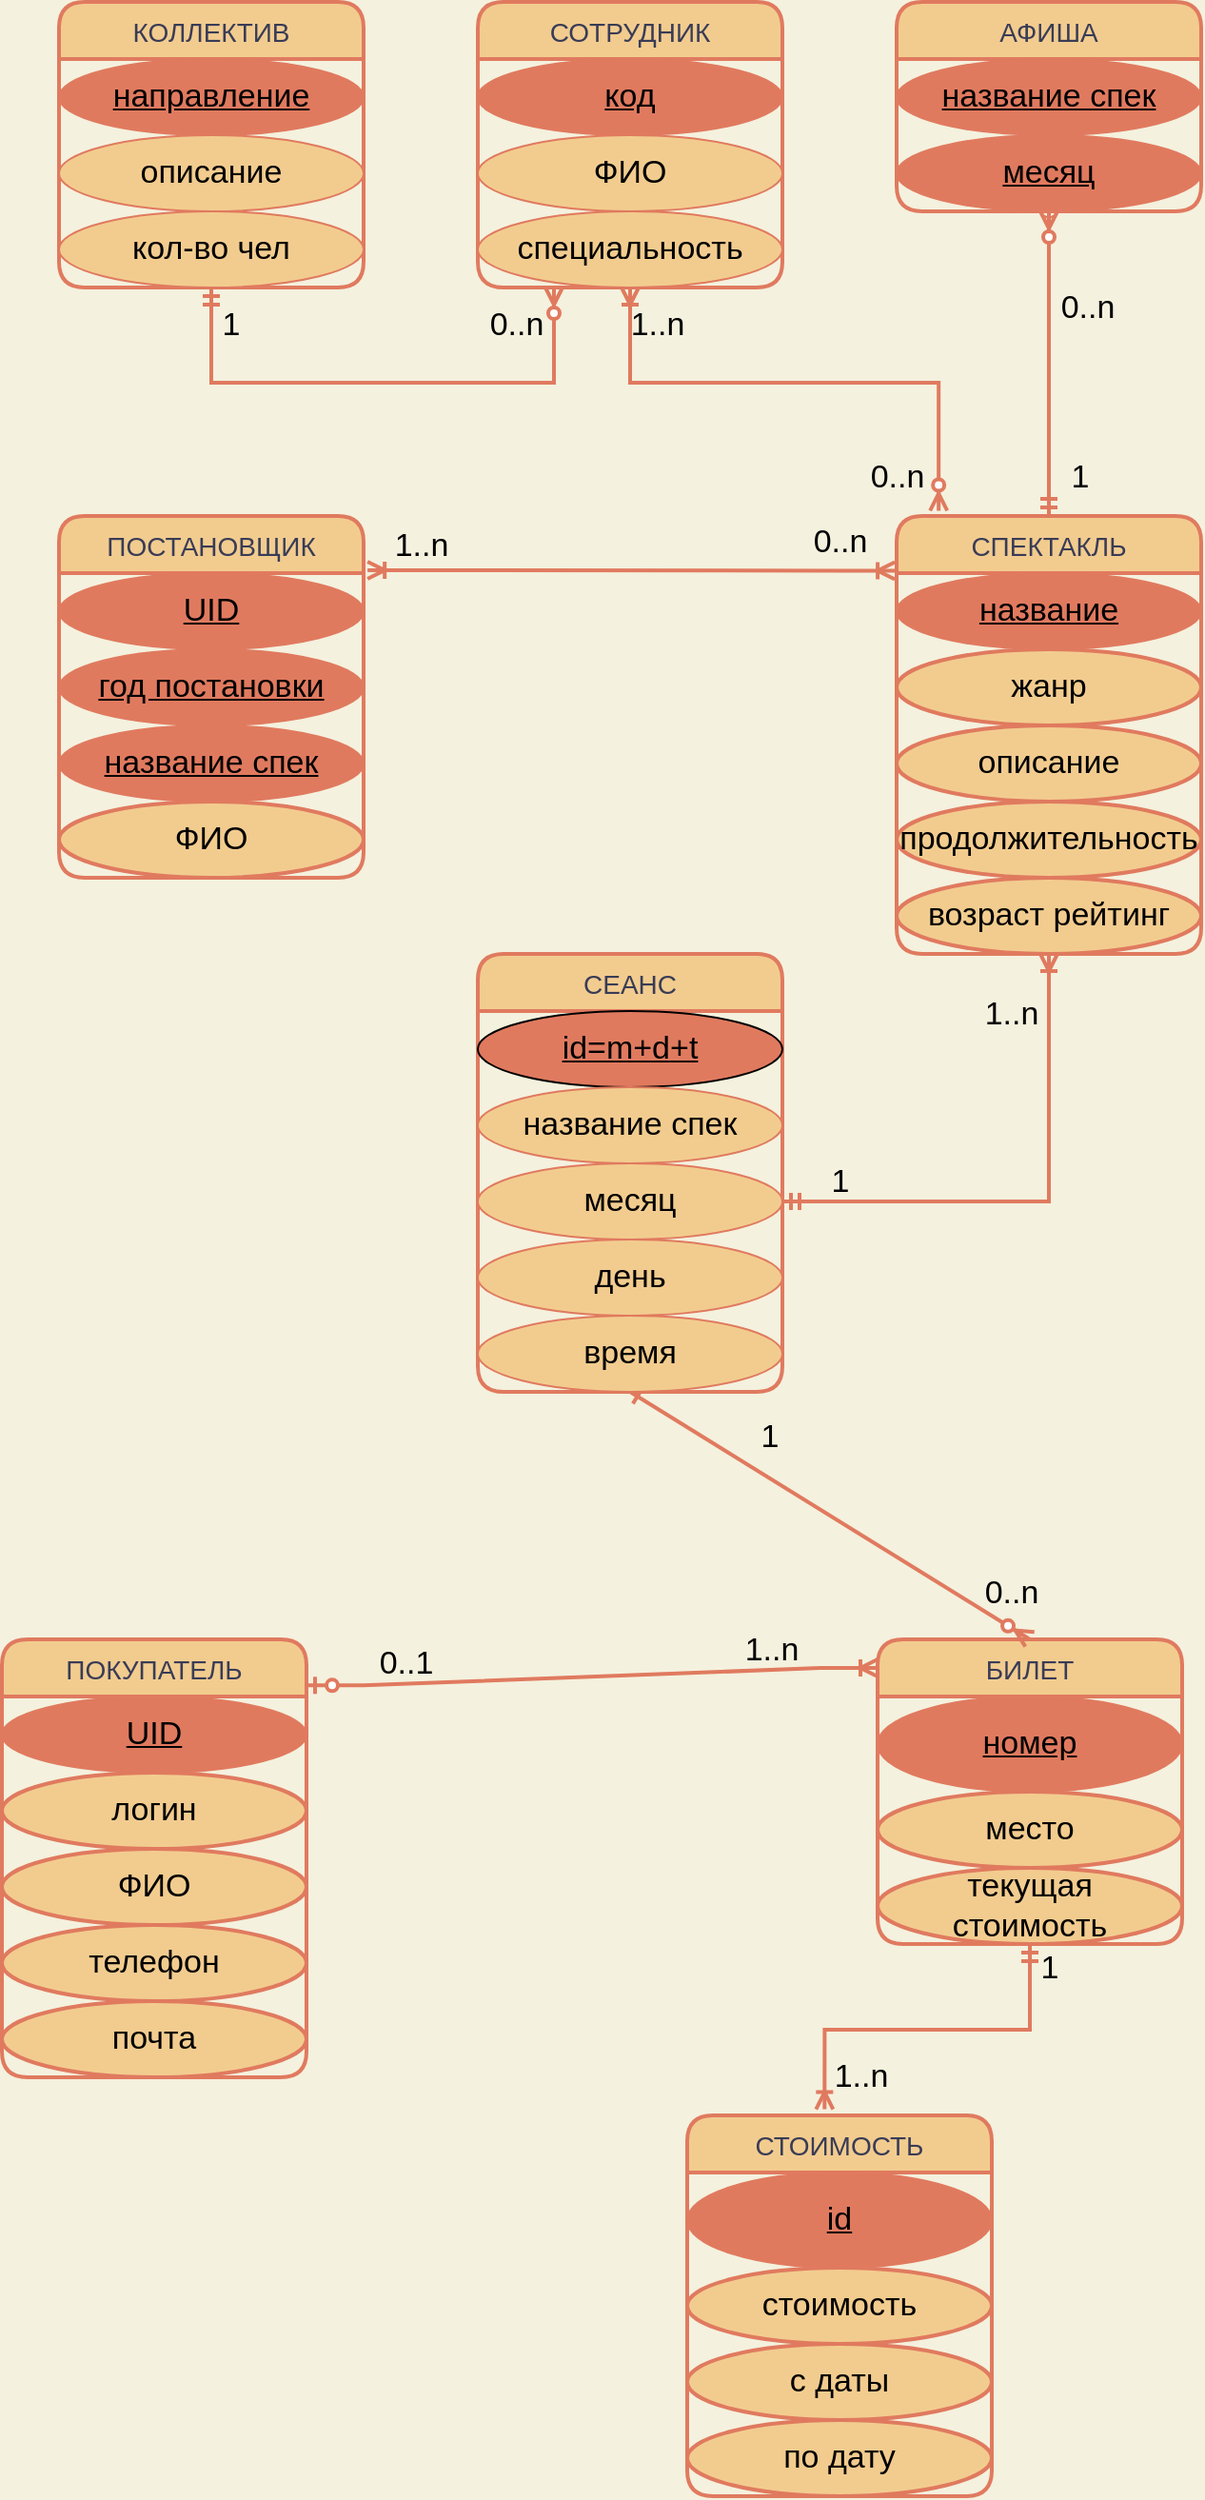 <mxfile version="14.7.4" type="embed"><diagram id="0JC14aYGaywMRRyioeJ0" name="Page-1"><mxGraphModel dx="486" dy="538" grid="1" gridSize="10" guides="1" tooltips="1" connect="1" arrows="1" fold="1" page="1" pageScale="1" pageWidth="827" pageHeight="1169" background="#F4F1DE" math="0" shadow="0"><root><mxCell id="0"/><mxCell id="1" parent="0"/><mxCell id="OKaJMd2PWV-_dP1DHxQt-1" value="КОЛЛЕКТИВ" style="swimlane;childLayout=stackLayout;horizontal=1;startSize=30;horizontalStack=0;rounded=1;fontSize=14;fontStyle=0;strokeWidth=2;resizeParent=0;resizeLast=1;shadow=0;dashed=0;align=center;fillColor=#F2CC8F;strokeColor=#E07A5F;fontColor=#393C56;" parent="1" vertex="1"><mxGeometry x="80" y="40" width="160" height="150" as="geometry"/></mxCell><mxCell id="OKaJMd2PWV-_dP1DHxQt-54" value="направление" style="ellipse;whiteSpace=wrap;html=1;align=center;fontStyle=4;rounded=0;labelBackgroundColor=none;sketch=0;fontSize=17;fontColor=default;strokeColor=#E07A5F;fillColor=#E07A5F;" parent="OKaJMd2PWV-_dP1DHxQt-1" vertex="1"><mxGeometry y="30" width="160" height="40" as="geometry"/></mxCell><mxCell id="OKaJMd2PWV-_dP1DHxQt-55" value="описание" style="ellipse;whiteSpace=wrap;html=1;align=center;rounded=0;labelBackgroundColor=none;sketch=0;fontSize=17;fontColor=default;strokeColor=#E07A5F;fillColor=#F2CC8F;" parent="OKaJMd2PWV-_dP1DHxQt-1" vertex="1"><mxGeometry y="70" width="160" height="40" as="geometry"/></mxCell><mxCell id="OKaJMd2PWV-_dP1DHxQt-61" value="кол-во чел" style="ellipse;whiteSpace=wrap;html=1;align=center;rounded=0;labelBackgroundColor=none;sketch=0;fontSize=17;fontColor=default;strokeColor=#E07A5F;fillColor=#F2CC8F;" parent="OKaJMd2PWV-_dP1DHxQt-1" vertex="1"><mxGeometry y="110" width="160" height="40" as="geometry"/></mxCell><mxCell id="OKaJMd2PWV-_dP1DHxQt-5" value="СОТРУДНИК" style="swimlane;childLayout=stackLayout;horizontal=1;startSize=30;horizontalStack=0;rounded=1;fontSize=14;fontStyle=0;strokeWidth=2;resizeParent=0;resizeLast=1;shadow=0;dashed=0;align=center;fillColor=#F2CC8F;strokeColor=#E07A5F;fontColor=#393C56;" parent="1" vertex="1"><mxGeometry x="300" y="40" width="160" height="150" as="geometry"/></mxCell><mxCell id="OKaJMd2PWV-_dP1DHxQt-62" value="код" style="ellipse;whiteSpace=wrap;html=1;align=center;fontStyle=4;rounded=0;labelBackgroundColor=none;sketch=0;fontSize=17;fontColor=default;strokeColor=#E07A5F;fillColor=#E07A5F;" parent="OKaJMd2PWV-_dP1DHxQt-5" vertex="1"><mxGeometry y="30" width="160" height="40" as="geometry"/></mxCell><mxCell id="OKaJMd2PWV-_dP1DHxQt-64" value="ФИО" style="ellipse;whiteSpace=wrap;html=1;align=center;rounded=0;labelBackgroundColor=none;sketch=0;fontSize=17;fontColor=default;strokeColor=#E07A5F;fillColor=#F2CC8F;" parent="OKaJMd2PWV-_dP1DHxQt-5" vertex="1"><mxGeometry y="70" width="160" height="40" as="geometry"/></mxCell><mxCell id="OKaJMd2PWV-_dP1DHxQt-67" value="специальность" style="ellipse;whiteSpace=wrap;html=1;align=center;rounded=0;labelBackgroundColor=none;sketch=0;fontSize=17;fontColor=default;strokeColor=#E07A5F;fillColor=#F2CC8F;" parent="OKaJMd2PWV-_dP1DHxQt-5" vertex="1"><mxGeometry y="110" width="160" height="40" as="geometry"/></mxCell><mxCell id="OKaJMd2PWV-_dP1DHxQt-7" value="СПЕКТАКЛЬ" style="swimlane;childLayout=stackLayout;horizontal=1;startSize=30;horizontalStack=0;rounded=1;fontSize=14;fontStyle=0;strokeWidth=2;resizeParent=0;resizeLast=1;shadow=0;dashed=0;align=center;fillColor=#F2CC8F;strokeColor=#E07A5F;fontColor=#393C56;" parent="1" vertex="1"><mxGeometry x="520" y="310" width="160" height="230" as="geometry"/></mxCell><mxCell id="OKaJMd2PWV-_dP1DHxQt-102" value="название" style="ellipse;whiteSpace=wrap;html=1;align=center;fontStyle=4;rounded=0;labelBackgroundColor=none;sketch=0;fontSize=17;fontColor=default;strokeColor=#E07A5F;fillColor=#E07A5F;" parent="OKaJMd2PWV-_dP1DHxQt-7" vertex="1"><mxGeometry y="30" width="160" height="40" as="geometry"/></mxCell><mxCell id="OKaJMd2PWV-_dP1DHxQt-110" value="жанр" style="ellipse;whiteSpace=wrap;html=1;align=center;rounded=0;labelBackgroundColor=none;sketch=0;fontSize=17;fontColor=#000000;strokeColor=#E07A5F;strokeWidth=2;fillColor=#F2CC8F;gradientColor=none;" parent="OKaJMd2PWV-_dP1DHxQt-7" vertex="1"><mxGeometry y="70" width="160" height="40" as="geometry"/></mxCell><mxCell id="OKaJMd2PWV-_dP1DHxQt-112" value="описание" style="ellipse;whiteSpace=wrap;html=1;align=center;rounded=0;labelBackgroundColor=none;sketch=0;fontSize=17;fontColor=#000000;strokeColor=#E07A5F;strokeWidth=2;fillColor=#F2CC8F;gradientColor=none;" parent="OKaJMd2PWV-_dP1DHxQt-7" vertex="1"><mxGeometry y="110" width="160" height="40" as="geometry"/></mxCell><mxCell id="OKaJMd2PWV-_dP1DHxQt-109" value="продолжительность" style="ellipse;whiteSpace=wrap;html=1;align=center;rounded=0;labelBackgroundColor=none;sketch=0;fontSize=17;fontColor=#000000;strokeColor=#E07A5F;strokeWidth=2;fillColor=#F2CC8F;gradientColor=none;" parent="OKaJMd2PWV-_dP1DHxQt-7" vertex="1"><mxGeometry y="150" width="160" height="40" as="geometry"/></mxCell><mxCell id="OKaJMd2PWV-_dP1DHxQt-113" value="возраст рейтинг" style="ellipse;whiteSpace=wrap;html=1;align=center;rounded=0;labelBackgroundColor=none;sketch=0;fontSize=17;fontColor=#000000;strokeColor=#E07A5F;strokeWidth=2;fillColor=#F2CC8F;gradientColor=none;" parent="OKaJMd2PWV-_dP1DHxQt-7" vertex="1"><mxGeometry y="190" width="160" height="40" as="geometry"/></mxCell><mxCell id="OKaJMd2PWV-_dP1DHxQt-15" value="ПОСТАНОВЩИК" style="swimlane;childLayout=stackLayout;horizontal=1;startSize=30;horizontalStack=0;rounded=1;fontSize=14;fontStyle=0;strokeWidth=2;resizeParent=0;resizeLast=1;shadow=0;dashed=0;align=center;fillColor=#F2CC8F;strokeColor=#E07A5F;fontColor=#393C56;" parent="1" vertex="1"><mxGeometry x="80" y="310" width="160" height="190" as="geometry"/></mxCell><mxCell id="OKaJMd2PWV-_dP1DHxQt-116" value="UID" style="ellipse;whiteSpace=wrap;html=1;align=center;fontStyle=4;rounded=0;labelBackgroundColor=none;sketch=0;fontSize=17;fontColor=default;strokeColor=#E07A5F;fillColor=#E07A5F;" parent="OKaJMd2PWV-_dP1DHxQt-15" vertex="1"><mxGeometry y="30" width="160" height="40" as="geometry"/></mxCell><mxCell id="OKaJMd2PWV-_dP1DHxQt-118" value="год постановки" style="ellipse;whiteSpace=wrap;html=1;align=center;fontStyle=4;rounded=0;labelBackgroundColor=none;sketch=0;fontSize=17;fontColor=default;strokeColor=#E07A5F;fillColor=#E07A5F;" parent="OKaJMd2PWV-_dP1DHxQt-15" vertex="1"><mxGeometry y="70" width="160" height="40" as="geometry"/></mxCell><mxCell id="OKaJMd2PWV-_dP1DHxQt-117" value="название спек" style="ellipse;whiteSpace=wrap;html=1;align=center;fontStyle=4;rounded=0;labelBackgroundColor=none;sketch=0;fontSize=17;fontColor=default;strokeColor=#E07A5F;fillColor=#E07A5F;" parent="OKaJMd2PWV-_dP1DHxQt-15" vertex="1"><mxGeometry y="110" width="160" height="40" as="geometry"/></mxCell><mxCell id="OKaJMd2PWV-_dP1DHxQt-126" value="ФИО" style="ellipse;whiteSpace=wrap;html=1;align=center;rounded=0;labelBackgroundColor=none;sketch=0;fontSize=17;fontColor=#000000;strokeColor=#E07A5F;strokeWidth=2;fillColor=#F2CC8F;gradientColor=none;" parent="OKaJMd2PWV-_dP1DHxQt-15" vertex="1"><mxGeometry y="150" width="160" height="40" as="geometry"/></mxCell><mxCell id="OKaJMd2PWV-_dP1DHxQt-9" value="АФИША" style="swimlane;childLayout=stackLayout;horizontal=1;startSize=30;horizontalStack=0;rounded=1;fontSize=14;fontStyle=0;strokeWidth=2;resizeParent=0;resizeLast=1;shadow=0;dashed=0;align=center;fillColor=#F2CC8F;strokeColor=#E07A5F;fontColor=#393C56;" parent="1" vertex="1"><mxGeometry x="520" y="40" width="160" height="110" as="geometry"><mxRectangle x="520" y="40" width="80" height="30" as="alternateBounds"/></mxGeometry></mxCell><mxCell id="OKaJMd2PWV-_dP1DHxQt-23" style="edgeStyle=none;rounded=0;orthogonalLoop=1;jettySize=auto;html=1;startArrow=classic;startFill=0;endArrow=none;endFill=0;labelBackgroundColor=#F4F1DE;strokeColor=#E07A5F;fontColor=#393C56;" parent="OKaJMd2PWV-_dP1DHxQt-9" target="OKaJMd2PWV-_dP1DHxQt-9" edge="1"><mxGeometry relative="1" as="geometry"><mxPoint x="80" y="120" as="sourcePoint"/></mxGeometry></mxCell><mxCell id="OKaJMd2PWV-_dP1DHxQt-74" value="название спек" style="ellipse;whiteSpace=wrap;html=1;align=center;rounded=0;labelBackgroundColor=none;sketch=0;fontSize=17;fontColor=default;strokeColor=#E07A5F;fillColor=#E07A5F;fontStyle=4" parent="OKaJMd2PWV-_dP1DHxQt-9" vertex="1"><mxGeometry y="30" width="160" height="40" as="geometry"/></mxCell><mxCell id="OKaJMd2PWV-_dP1DHxQt-85" value="месяц" style="ellipse;whiteSpace=wrap;html=1;align=center;fontStyle=4;rounded=0;labelBackgroundColor=none;sketch=0;fontSize=17;fontColor=default;strokeColor=#E07A5F;fillColor=#E07A5F;" parent="OKaJMd2PWV-_dP1DHxQt-9" vertex="1"><mxGeometry y="70" width="160" height="40" as="geometry"/></mxCell><mxCell id="13" style="edgeStyle=orthogonalEdgeStyle;rounded=0;orthogonalLoop=1;jettySize=auto;html=1;exitX=0.5;exitY=1;exitDx=0;exitDy=0;" edge="1" parent="OKaJMd2PWV-_dP1DHxQt-9" source="OKaJMd2PWV-_dP1DHxQt-85" target="OKaJMd2PWV-_dP1DHxQt-85"><mxGeometry relative="1" as="geometry"/></mxCell><mxCell id="OKaJMd2PWV-_dP1DHxQt-20" value="ПОКУПАТЕЛЬ" style="swimlane;childLayout=stackLayout;horizontal=1;startSize=30;horizontalStack=0;rounded=1;fontSize=14;fontStyle=0;strokeWidth=2;resizeParent=0;resizeLast=1;shadow=0;dashed=0;align=center;fillColor=#F2CC8F;strokeColor=#E07A5F;fontColor=#393C56;" parent="1" vertex="1"><mxGeometry x="50" y="900" width="160" height="230" as="geometry"/></mxCell><mxCell id="OKaJMd2PWV-_dP1DHxQt-130" value="UID" style="ellipse;whiteSpace=wrap;html=1;align=center;fontStyle=4;rounded=0;labelBackgroundColor=none;sketch=0;fontSize=17;fontColor=default;strokeColor=#E07A5F;fillColor=#E07A5F;" parent="OKaJMd2PWV-_dP1DHxQt-20" vertex="1"><mxGeometry y="30" width="160" height="40" as="geometry"/></mxCell><mxCell id="OKaJMd2PWV-_dP1DHxQt-132" value="логин" style="ellipse;whiteSpace=wrap;html=1;align=center;rounded=0;labelBackgroundColor=none;sketch=0;fontSize=17;fontColor=#000000;strokeColor=#E07A5F;strokeWidth=2;fillColor=#F2CC8F;gradientColor=none;" parent="OKaJMd2PWV-_dP1DHxQt-20" vertex="1"><mxGeometry y="70" width="160" height="40" as="geometry"/></mxCell><mxCell id="OKaJMd2PWV-_dP1DHxQt-137" value="ФИО" style="ellipse;whiteSpace=wrap;html=1;align=center;rounded=0;labelBackgroundColor=none;sketch=0;fontSize=17;fontColor=#000000;strokeColor=#E07A5F;strokeWidth=2;fillColor=#F2CC8F;gradientColor=none;" parent="OKaJMd2PWV-_dP1DHxQt-20" vertex="1"><mxGeometry y="110" width="160" height="40" as="geometry"/></mxCell><mxCell id="OKaJMd2PWV-_dP1DHxQt-134" value="телефон" style="ellipse;whiteSpace=wrap;html=1;align=center;rounded=0;labelBackgroundColor=none;sketch=0;fontSize=17;fontColor=#000000;strokeColor=#E07A5F;strokeWidth=2;fillColor=#F2CC8F;gradientColor=none;" parent="OKaJMd2PWV-_dP1DHxQt-20" vertex="1"><mxGeometry y="150" width="160" height="40" as="geometry"/></mxCell><mxCell id="14" value="почта" style="ellipse;whiteSpace=wrap;html=1;align=center;rounded=0;labelBackgroundColor=none;sketch=0;fontSize=17;fontColor=#000000;strokeColor=#E07A5F;strokeWidth=2;fillColor=#F2CC8F;gradientColor=none;" vertex="1" parent="OKaJMd2PWV-_dP1DHxQt-20"><mxGeometry y="190" width="160" height="40" as="geometry"/></mxCell><mxCell id="OKaJMd2PWV-_dP1DHxQt-18" value="БИЛЕТ" style="swimlane;childLayout=stackLayout;horizontal=1;startSize=30;horizontalStack=0;rounded=1;fontSize=14;fontStyle=0;strokeWidth=2;resizeParent=0;resizeLast=1;shadow=0;dashed=0;align=center;fillColor=#F2CC8F;strokeColor=#E07A5F;swimlaneFillColor=none;fontColor=#393C56;" parent="1" vertex="1"><mxGeometry x="510" y="900" width="160" height="160" as="geometry"/></mxCell><mxCell id="OKaJMd2PWV-_dP1DHxQt-138" value="номер" style="ellipse;whiteSpace=wrap;html=1;align=center;fontStyle=4;rounded=0;labelBackgroundColor=none;sketch=0;fontSize=17;fontColor=default;strokeColor=#E07A5F;fillColor=#E07A5F;" parent="OKaJMd2PWV-_dP1DHxQt-18" vertex="1"><mxGeometry y="30" width="160" height="50" as="geometry"/></mxCell><mxCell id="OKaJMd2PWV-_dP1DHxQt-142" value="место" style="ellipse;whiteSpace=wrap;html=1;align=center;rounded=0;labelBackgroundColor=none;sketch=0;fontSize=17;fontColor=#000000;strokeColor=#E07A5F;strokeWidth=2;fillColor=#F2CC8F;gradientColor=none;" parent="OKaJMd2PWV-_dP1DHxQt-18" vertex="1"><mxGeometry y="80" width="160" height="40" as="geometry"/></mxCell><mxCell id="OKaJMd2PWV-_dP1DHxQt-157" value="текущая&lt;br&gt;стоимость" style="ellipse;whiteSpace=wrap;html=1;align=center;rounded=0;labelBackgroundColor=none;sketch=0;fontSize=17;fontColor=#000000;strokeColor=#E07A5F;strokeWidth=2;fillColor=#F2CC8F;gradientColor=none;" parent="OKaJMd2PWV-_dP1DHxQt-18" vertex="1"><mxGeometry y="120" width="160" height="40" as="geometry"/></mxCell><mxCell id="OKaJMd2PWV-_dP1DHxQt-22" value="" style="edgeStyle=entityRelationEdgeStyle;fontSize=12;html=1;endArrow=ERoneToMany;startArrow=ERoneToMany;rounded=0;entryX=-0.006;entryY=0.125;entryDx=0;entryDy=0;entryPerimeter=0;labelBackgroundColor=#F4F1DE;strokeColor=#E07A5F;fontColor=#393C56;strokeWidth=2;exitX=1.013;exitY=0.15;exitDx=0;exitDy=0;exitPerimeter=0;" parent="1" source="OKaJMd2PWV-_dP1DHxQt-15" target="OKaJMd2PWV-_dP1DHxQt-7" edge="1"><mxGeometry width="100" height="100" relative="1" as="geometry"><mxPoint x="290" y="330" as="sourcePoint"/><mxPoint x="370" y="360" as="targetPoint"/></mxGeometry></mxCell><mxCell id="OKaJMd2PWV-_dP1DHxQt-43" value="1..n" style="edgeLabel;html=1;align=center;verticalAlign=middle;resizable=0;points=[];fontSize=17;fontColor=default;labelBackgroundColor=none;" parent="OKaJMd2PWV-_dP1DHxQt-22" vertex="1" connectable="0"><mxGeometry x="-0.8" y="2" relative="1" as="geometry"><mxPoint y="-11" as="offset"/></mxGeometry></mxCell><mxCell id="OKaJMd2PWV-_dP1DHxQt-44" value="0..n" style="edgeLabel;html=1;align=center;verticalAlign=middle;resizable=0;points=[];fontSize=17;fontColor=default;labelBackgroundColor=none;" parent="OKaJMd2PWV-_dP1DHxQt-22" vertex="1" connectable="0"><mxGeometry x="0.828" y="-1" relative="1" as="geometry"><mxPoint x="-5" y="-16" as="offset"/></mxGeometry></mxCell><mxCell id="OKaJMd2PWV-_dP1DHxQt-27" value="" style="edgeStyle=orthogonalEdgeStyle;fontSize=12;html=1;endArrow=ERzeroToMany;startArrow=ERmandOne;rounded=0;entryX=0.25;entryY=1;entryDx=0;entryDy=0;exitX=0.5;exitY=1;exitDx=0;exitDy=0;labelBackgroundColor=#F4F1DE;strokeColor=#E07A5F;fontColor=#393C56;strokeWidth=2;" parent="1" source="OKaJMd2PWV-_dP1DHxQt-1" target="OKaJMd2PWV-_dP1DHxQt-5" edge="1"><mxGeometry width="100" height="100" relative="1" as="geometry"><mxPoint x="242.08" y="106.99" as="sourcePoint"/><mxPoint x="390" y="70" as="targetPoint"/><Array as="points"><mxPoint x="160" y="240"/><mxPoint x="340" y="240"/></Array></mxGeometry></mxCell><mxCell id="OKaJMd2PWV-_dP1DHxQt-41" value="1" style="edgeLabel;html=1;align=center;verticalAlign=middle;resizable=0;points=[];fontSize=17;fontColor=default;labelBackgroundColor=none;" parent="OKaJMd2PWV-_dP1DHxQt-27" vertex="1" connectable="0"><mxGeometry x="-0.765" y="4" relative="1" as="geometry"><mxPoint x="6" y="-13" as="offset"/></mxGeometry></mxCell><mxCell id="OKaJMd2PWV-_dP1DHxQt-42" value="0..n" style="edgeLabel;html=1;align=center;verticalAlign=middle;resizable=0;points=[];fontSize=17;fontColor=default;labelBackgroundColor=none;" parent="OKaJMd2PWV-_dP1DHxQt-27" vertex="1" connectable="0"><mxGeometry x="0.562" relative="1" as="geometry"><mxPoint x="-9" y="-30" as="offset"/></mxGeometry></mxCell><mxCell id="OKaJMd2PWV-_dP1DHxQt-28" value="" style="edgeStyle=entityRelationEdgeStyle;fontSize=12;html=1;endArrow=ERoneToMany;startArrow=ERzeroToOne;rounded=0;entryX=0;entryY=0.094;entryDx=0;entryDy=0;labelBackgroundColor=#F4F1DE;strokeColor=#E07A5F;fontColor=#393C56;strokeWidth=2;verticalAlign=top;entryPerimeter=0;exitX=1;exitY=0.105;exitDx=0;exitDy=0;exitPerimeter=0;startFill=1;" parent="1" source="OKaJMd2PWV-_dP1DHxQt-20" target="OKaJMd2PWV-_dP1DHxQt-18" edge="1"><mxGeometry width="100" height="100" relative="1" as="geometry"><mxPoint x="260" y="930" as="sourcePoint"/><mxPoint x="450" y="540" as="targetPoint"/></mxGeometry></mxCell><mxCell id="OKaJMd2PWV-_dP1DHxQt-30" value="0..1" style="edgeLabel;align=center;verticalAlign=middle;resizable=0;points=[];fontColor=default;fontSize=17;horizontal=1;labelBackgroundColor=none;html=1;" parent="OKaJMd2PWV-_dP1DHxQt-28" vertex="1" connectable="0"><mxGeometry x="-0.62" y="2" relative="1" as="geometry"><mxPoint x="-5" y="-8" as="offset"/></mxGeometry></mxCell><mxCell id="OKaJMd2PWV-_dP1DHxQt-32" value="1..n" style="edgeLabel;html=1;align=center;verticalAlign=middle;resizable=0;points=[];fontSize=17;fontColor=default;labelBackgroundColor=none;" parent="OKaJMd2PWV-_dP1DHxQt-28" vertex="1" connectable="0"><mxGeometry x="0.684" y="-1" relative="1" as="geometry"><mxPoint x="-9" y="-11" as="offset"/></mxGeometry></mxCell><mxCell id="OKaJMd2PWV-_dP1DHxQt-29" value="" style="fontSize=12;html=1;endArrow=ERone;startArrow=ERzeroToMany;rounded=0;exitX=0.5;exitY=0;exitDx=0;exitDy=0;labelBackgroundColor=#F4F1DE;strokeColor=#E07A5F;fontColor=#393C56;strokeWidth=2;endFill=0;entryX=0.5;entryY=1;entryDx=0;entryDy=0;" parent="1" source="OKaJMd2PWV-_dP1DHxQt-18" target="2" edge="1"><mxGeometry width="100" height="100" relative="1" as="geometry"><mxPoint x="470" y="550" as="sourcePoint"/><mxPoint x="390" y="800" as="targetPoint"/></mxGeometry></mxCell><mxCell id="OKaJMd2PWV-_dP1DHxQt-33" value="1" style="edgeLabel;html=1;align=center;verticalAlign=middle;resizable=0;points=[];fontSize=17;fontColor=default;labelBackgroundColor=none;" parent="OKaJMd2PWV-_dP1DHxQt-29" vertex="1" connectable="0"><mxGeometry x="0.489" y="-2" relative="1" as="geometry"><mxPoint x="18" y="-8" as="offset"/></mxGeometry></mxCell><mxCell id="OKaJMd2PWV-_dP1DHxQt-34" value="0..n" style="edgeLabel;html=1;align=center;verticalAlign=middle;resizable=0;points=[];fontSize=17;fontColor=default;labelBackgroundColor=none;" parent="OKaJMd2PWV-_dP1DHxQt-29" vertex="1" connectable="0"><mxGeometry x="-0.333" y="2" relative="1" as="geometry"><mxPoint x="61" y="17" as="offset"/></mxGeometry></mxCell><mxCell id="OKaJMd2PWV-_dP1DHxQt-26" value="" style="fontSize=12;html=1;endArrow=ERmandOne;endFill=0;startArrow=ERzeroToMany;rounded=0;exitX=0.5;exitY=1;exitDx=0;exitDy=0;strokeWidth=2;strokeColor=#E07A5F;shadow=0;labelBackgroundColor=#F4F1DE;fontColor=#393C56;entryX=0.5;entryY=0;entryDx=0;entryDy=0;" parent="1" source="OKaJMd2PWV-_dP1DHxQt-9" target="OKaJMd2PWV-_dP1DHxQt-7" edge="1"><mxGeometry width="100" height="100" relative="1" as="geometry"><mxPoint x="600" y="220" as="sourcePoint"/><mxPoint x="580" y="260" as="targetPoint"/></mxGeometry></mxCell><mxCell id="OKaJMd2PWV-_dP1DHxQt-35" value="1" style="edgeLabel;html=1;align=center;verticalAlign=middle;resizable=0;points=[];fontSize=17;fontColor=default;labelBackgroundColor=none;" parent="OKaJMd2PWV-_dP1DHxQt-26" vertex="1" connectable="0"><mxGeometry x="0.56" y="-2" relative="1" as="geometry"><mxPoint x="18" y="15" as="offset"/></mxGeometry></mxCell><mxCell id="OKaJMd2PWV-_dP1DHxQt-36" value="0..n" style="edgeLabel;html=1;align=center;verticalAlign=middle;resizable=0;points=[];fontSize=17;fontColor=default;labelBackgroundColor=none;" parent="OKaJMd2PWV-_dP1DHxQt-26" vertex="1" connectable="0"><mxGeometry x="-0.48" relative="1" as="geometry"><mxPoint x="20" y="9" as="offset"/></mxGeometry></mxCell><mxCell id="OKaJMd2PWV-_dP1DHxQt-25" value="" style="fontSize=12;html=1;endArrow=ERoneToMany;startArrow=ERzeroToMany;rounded=0;entryX=0.5;entryY=1;entryDx=0;entryDy=0;labelBackgroundColor=#F4F1DE;strokeColor=#E07A5F;fontColor=#393C56;strokeWidth=2;exitX=0.138;exitY=-0.012;exitDx=0;exitDy=0;exitPerimeter=0;edgeStyle=elbowEdgeStyle;elbow=vertical;" parent="1" source="OKaJMd2PWV-_dP1DHxQt-7" target="OKaJMd2PWV-_dP1DHxQt-5" edge="1"><mxGeometry width="100" height="100" relative="1" as="geometry"><mxPoint x="544" y="280" as="sourcePoint"/><mxPoint x="460.96" y="242.02" as="targetPoint"/><Array as="points"><mxPoint x="460" y="240"/></Array></mxGeometry></mxCell><mxCell id="OKaJMd2PWV-_dP1DHxQt-37" value="0..n" style="edgeLabel;html=1;align=center;verticalAlign=middle;resizable=0;points=[];fontSize=17;fontColor=default;labelBackgroundColor=none;" parent="OKaJMd2PWV-_dP1DHxQt-25" vertex="1" connectable="0"><mxGeometry x="-0.338" y="-1" relative="1" as="geometry"><mxPoint x="3" y="51" as="offset"/></mxGeometry></mxCell><mxCell id="OKaJMd2PWV-_dP1DHxQt-40" value="1..n" style="edgeLabel;html=1;align=center;verticalAlign=middle;resizable=0;points=[];fontSize=17;fontColor=default;labelBackgroundColor=none;" parent="OKaJMd2PWV-_dP1DHxQt-25" vertex="1" connectable="0"><mxGeometry x="0.743" y="-4" relative="1" as="geometry"><mxPoint x="10" y="-16" as="offset"/></mxGeometry></mxCell><mxCell id="2" value="СЕАНС" style="swimlane;childLayout=stackLayout;horizontal=1;startSize=30;horizontalStack=0;rounded=1;fontSize=14;fontStyle=0;strokeWidth=2;resizeParent=0;resizeLast=1;shadow=0;dashed=0;align=center;fillColor=#F2CC8F;strokeColor=#E07A5F;fontColor=#393C56;" parent="1" vertex="1"><mxGeometry x="300" y="540" width="160" height="230" as="geometry"><mxRectangle x="520" y="40" width="80" height="30" as="alternateBounds"/></mxGeometry></mxCell><mxCell id="3" style="edgeStyle=none;rounded=0;orthogonalLoop=1;jettySize=auto;html=1;startArrow=classic;startFill=0;endArrow=none;endFill=0;labelBackgroundColor=#F4F1DE;strokeColor=#E07A5F;fontColor=#393C56;" parent="2" target="2" edge="1"><mxGeometry relative="1" as="geometry"><mxPoint x="80" y="120" as="sourcePoint"/></mxGeometry></mxCell><mxCell id="8" value="id=m+d+t" style="ellipse;whiteSpace=wrap;html=1;align=center;fontStyle=4;fillColor=#E07A5F;fontColor=#000000;fontSize=17;" parent="2" vertex="1"><mxGeometry y="30" width="160" height="40" as="geometry"/></mxCell><mxCell id="4" value="название спек" style="ellipse;whiteSpace=wrap;html=1;align=center;rounded=0;labelBackgroundColor=none;sketch=0;fontSize=17;fontColor=default;strokeColor=#E07A5F;fillColor=#F2CC8F;" parent="2" vertex="1"><mxGeometry y="70" width="160" height="40" as="geometry"/></mxCell><mxCell id="5" value="месяц" style="ellipse;whiteSpace=wrap;html=1;align=center;fontStyle=0;rounded=0;labelBackgroundColor=none;sketch=0;fontSize=17;fontColor=default;strokeColor=#E07A5F;fillColor=#F2CC8F;" parent="2" vertex="1"><mxGeometry y="110" width="160" height="40" as="geometry"/></mxCell><mxCell id="6" value="день" style="ellipse;whiteSpace=wrap;html=1;align=center;fontStyle=0;rounded=0;labelBackgroundColor=none;sketch=0;fontSize=17;fontColor=default;strokeColor=#E07A5F;fillColor=#F2CC8F;" parent="2" vertex="1"><mxGeometry y="150" width="160" height="40" as="geometry"/></mxCell><mxCell id="7" value="время" style="ellipse;whiteSpace=wrap;html=1;align=center;fontStyle=0;rounded=0;labelBackgroundColor=none;sketch=0;fontSize=17;fontColor=default;strokeColor=#E07A5F;fillColor=#F2CC8F;" parent="2" vertex="1"><mxGeometry y="190" width="160" height="40" as="geometry"/></mxCell><mxCell id="10" value="" style="edgeStyle=orthogonalEdgeStyle;fontSize=12;html=1;endArrow=ERoneToMany;startArrow=ERmandOne;rounded=0;entryX=0.5;entryY=1;entryDx=0;entryDy=0;labelBackgroundColor=#F4F1DE;strokeColor=#E07A5F;fontColor=#393C56;strokeWidth=2;verticalAlign=top;exitX=1;exitY=0.5;exitDx=0;exitDy=0;" parent="1" source="5" target="OKaJMd2PWV-_dP1DHxQt-113" edge="1"><mxGeometry width="100" height="100" relative="1" as="geometry"><mxPoint x="440" y="640.0" as="sourcePoint"/><mxPoint x="740" y="650.13" as="targetPoint"/></mxGeometry></mxCell><mxCell id="11" value="1" style="edgeLabel;align=center;verticalAlign=middle;resizable=0;points=[];fontColor=default;fontSize=17;horizontal=1;labelBackgroundColor=none;html=1;" parent="10" vertex="1" connectable="0"><mxGeometry x="-0.62" y="2" relative="1" as="geometry"><mxPoint x="-22" y="-8" as="offset"/></mxGeometry></mxCell><mxCell id="12" value="1..n" style="edgeLabel;html=1;align=center;verticalAlign=middle;resizable=0;points=[];fontSize=17;fontColor=default;labelBackgroundColor=none;" parent="10" vertex="1" connectable="0"><mxGeometry x="0.684" y="-1" relative="1" as="geometry"><mxPoint x="-21" y="-11" as="offset"/></mxGeometry></mxCell><mxCell id="15" value="СТОИМОСТЬ" style="swimlane;childLayout=stackLayout;horizontal=1;startSize=30;horizontalStack=0;rounded=1;fontSize=14;fontStyle=0;strokeWidth=2;resizeParent=0;resizeLast=1;shadow=0;dashed=0;align=center;fillColor=#F2CC8F;strokeColor=#E07A5F;swimlaneFillColor=none;fontColor=#393C56;" vertex="1" parent="1"><mxGeometry x="410" y="1150" width="160" height="200" as="geometry"/></mxCell><mxCell id="16" value="id" style="ellipse;whiteSpace=wrap;html=1;align=center;fontStyle=4;rounded=0;labelBackgroundColor=none;sketch=0;fontSize=17;fontColor=default;strokeColor=#E07A5F;fillColor=#E07A5F;" vertex="1" parent="15"><mxGeometry y="30" width="160" height="50" as="geometry"/></mxCell><mxCell id="17" value="стоимость" style="ellipse;whiteSpace=wrap;html=1;align=center;rounded=0;labelBackgroundColor=none;sketch=0;fontSize=17;fontColor=#000000;strokeColor=#E07A5F;strokeWidth=2;fillColor=#F2CC8F;gradientColor=none;" vertex="1" parent="15"><mxGeometry y="80" width="160" height="40" as="geometry"/></mxCell><mxCell id="19" value="с даты" style="ellipse;whiteSpace=wrap;html=1;align=center;rounded=0;labelBackgroundColor=none;sketch=0;fontSize=17;fontColor=#000000;strokeColor=#E07A5F;strokeWidth=2;fillColor=#F2CC8F;gradientColor=none;" vertex="1" parent="15"><mxGeometry y="120" width="160" height="40" as="geometry"/></mxCell><mxCell id="18" value="по дату" style="ellipse;whiteSpace=wrap;html=1;align=center;rounded=0;labelBackgroundColor=none;sketch=0;fontSize=17;fontColor=#000000;strokeColor=#E07A5F;strokeWidth=2;fillColor=#F2CC8F;gradientColor=none;" vertex="1" parent="15"><mxGeometry y="160" width="160" height="40" as="geometry"/></mxCell><mxCell id="20" value="" style="edgeStyle=orthogonalEdgeStyle;fontSize=12;html=1;endArrow=ERoneToMany;entryX=0.451;entryY=-0.016;entryDx=0;entryDy=0;exitX=0.5;exitY=1;exitDx=0;exitDy=0;strokeColor=#E07A5F;strokeWidth=2;entryPerimeter=0;startArrow=ERmandOne;startFill=0;rounded=0;" edge="1" parent="1" source="OKaJMd2PWV-_dP1DHxQt-157" target="15"><mxGeometry width="100" height="100" relative="1" as="geometry"><mxPoint x="560" y="1100" as="sourcePoint"/><mxPoint x="460" y="1200" as="targetPoint"/></mxGeometry></mxCell><mxCell id="23" value="1..n" style="edgeLabel;html=1;align=center;verticalAlign=middle;resizable=0;points=[];labelBackgroundColor=none;fontColor=#000000;fontSize=17;" vertex="1" connectable="0" parent="20"><mxGeometry x="0.548" y="1" relative="1" as="geometry"><mxPoint x="16" y="24" as="offset"/></mxGeometry></mxCell><mxCell id="24" value="1" style="edgeLabel;html=1;align=center;verticalAlign=middle;resizable=0;points=[];labelBackgroundColor=none;fontColor=#000000;fontSize=17;" vertex="1" connectable="0" parent="20"><mxGeometry x="-0.865" y="-1" relative="1" as="geometry"><mxPoint x="11" as="offset"/></mxGeometry></mxCell></root></mxGraphModel></diagram></mxfile>